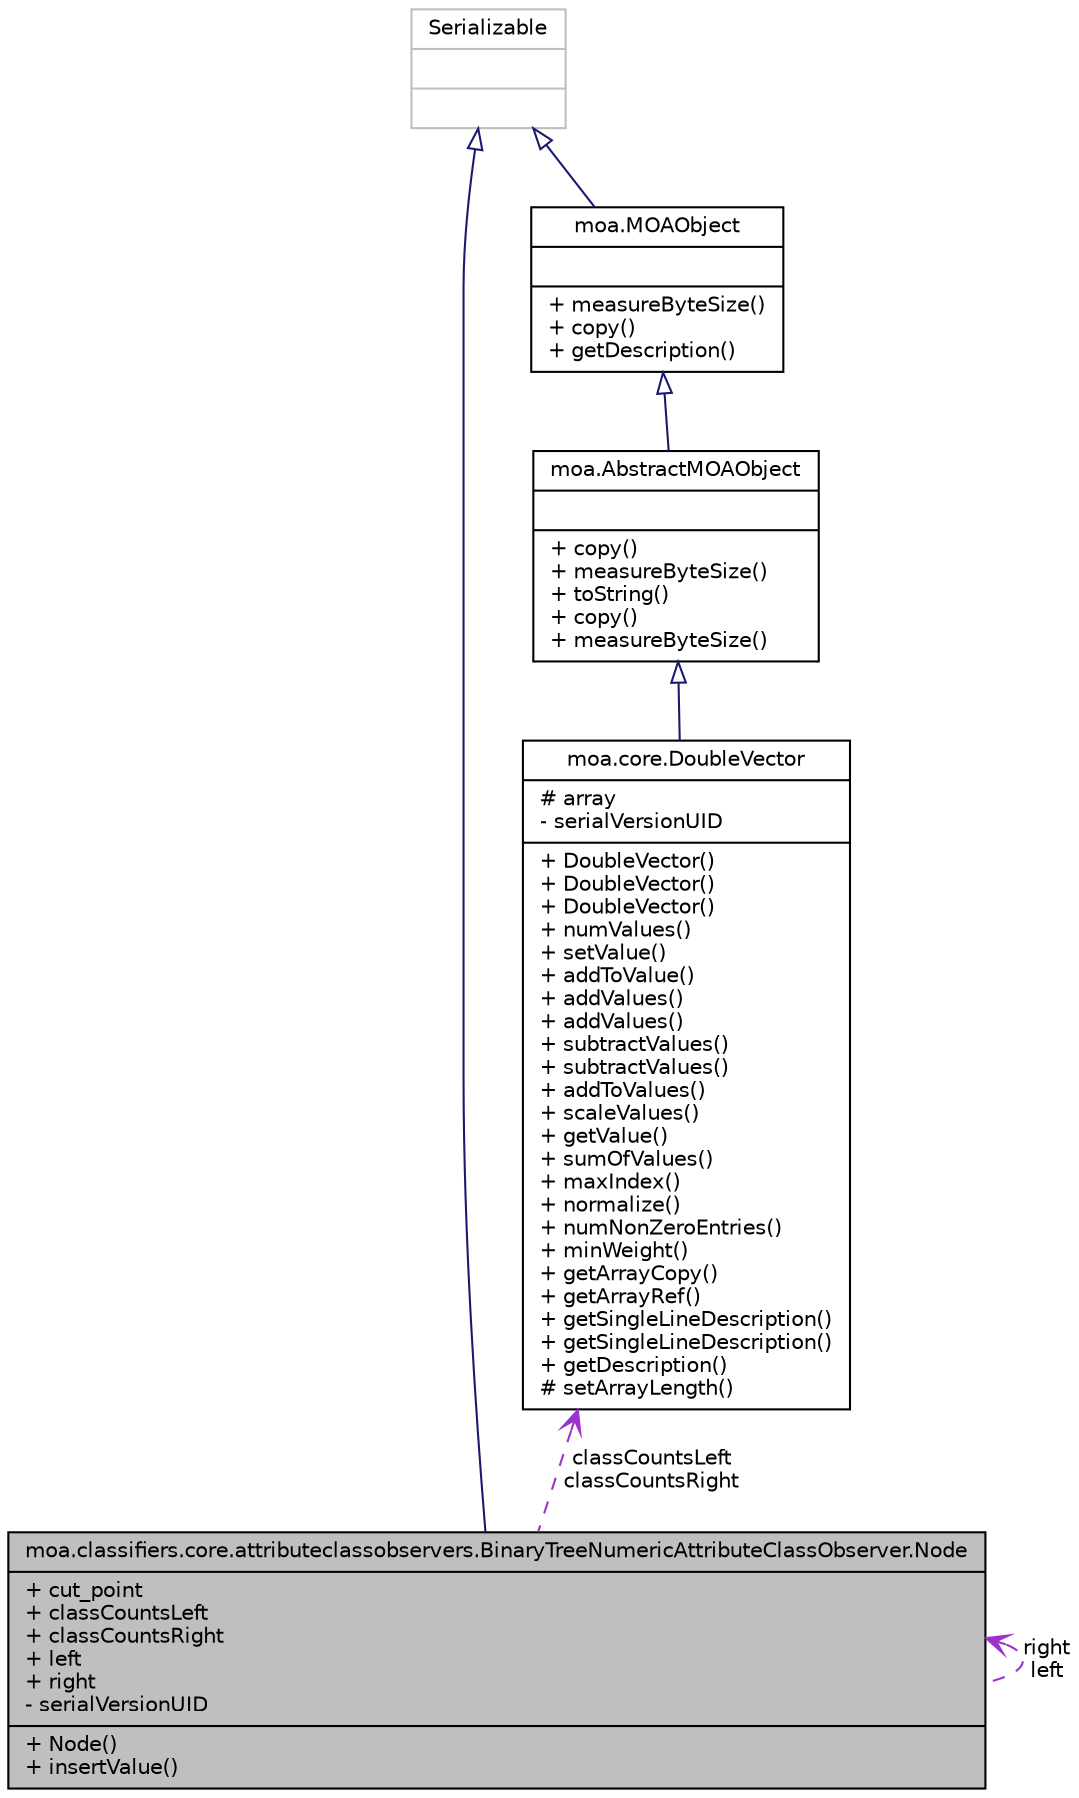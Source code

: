 digraph G
{
  edge [fontname="Helvetica",fontsize="10",labelfontname="Helvetica",labelfontsize="10"];
  node [fontname="Helvetica",fontsize="10",shape=record];
  Node1 [label="{moa.classifiers.core.attributeclassobservers.BinaryTreeNumericAttributeClassObserver.Node\n|+ cut_point\l+ classCountsLeft\l+ classCountsRight\l+ left\l+ right\l- serialVersionUID\l|+ Node()\l+ insertValue()\l}",height=0.2,width=0.4,color="black", fillcolor="grey75", style="filled" fontcolor="black"];
  Node2 -> Node1 [dir=back,color="midnightblue",fontsize="10",style="solid",arrowtail="empty",fontname="Helvetica"];
  Node2 [label="{Serializable\n||}",height=0.2,width=0.4,color="grey75", fillcolor="white", style="filled"];
  Node1 -> Node1 [dir=back,color="darkorchid3",fontsize="10",style="dashed",label="right\nleft",arrowtail="open",fontname="Helvetica"];
  Node3 -> Node1 [dir=back,color="darkorchid3",fontsize="10",style="dashed",label="classCountsLeft\nclassCountsRight",arrowtail="open",fontname="Helvetica"];
  Node3 [label="{moa.core.DoubleVector\n|# array\l- serialVersionUID\l|+ DoubleVector()\l+ DoubleVector()\l+ DoubleVector()\l+ numValues()\l+ setValue()\l+ addToValue()\l+ addValues()\l+ addValues()\l+ subtractValues()\l+ subtractValues()\l+ addToValues()\l+ scaleValues()\l+ getValue()\l+ sumOfValues()\l+ maxIndex()\l+ normalize()\l+ numNonZeroEntries()\l+ minWeight()\l+ getArrayCopy()\l+ getArrayRef()\l+ getSingleLineDescription()\l+ getSingleLineDescription()\l+ getDescription()\l# setArrayLength()\l}",height=0.2,width=0.4,color="black", fillcolor="white", style="filled",URL="$classmoa_1_1core_1_1DoubleVector.html",tooltip="Vector of double numbers with some utilities."];
  Node4 -> Node3 [dir=back,color="midnightblue",fontsize="10",style="solid",arrowtail="empty",fontname="Helvetica"];
  Node4 [label="{moa.AbstractMOAObject\n||+ copy()\l+ measureByteSize()\l+ toString()\l+ copy()\l+ measureByteSize()\l}",height=0.2,width=0.4,color="black", fillcolor="white", style="filled",URL="$classmoa_1_1AbstractMOAObject.html",tooltip="Abstract MOA Object."];
  Node5 -> Node4 [dir=back,color="midnightblue",fontsize="10",style="solid",arrowtail="empty",fontname="Helvetica"];
  Node5 [label="{moa.MOAObject\n||+ measureByteSize()\l+ copy()\l+ getDescription()\l}",height=0.2,width=0.4,color="black", fillcolor="white", style="filled",URL="$interfacemoa_1_1MOAObject.html",tooltip="Interface implemented by classes in MOA, so that all are serializable, can produce..."];
  Node2 -> Node5 [dir=back,color="midnightblue",fontsize="10",style="solid",arrowtail="empty",fontname="Helvetica"];
}
